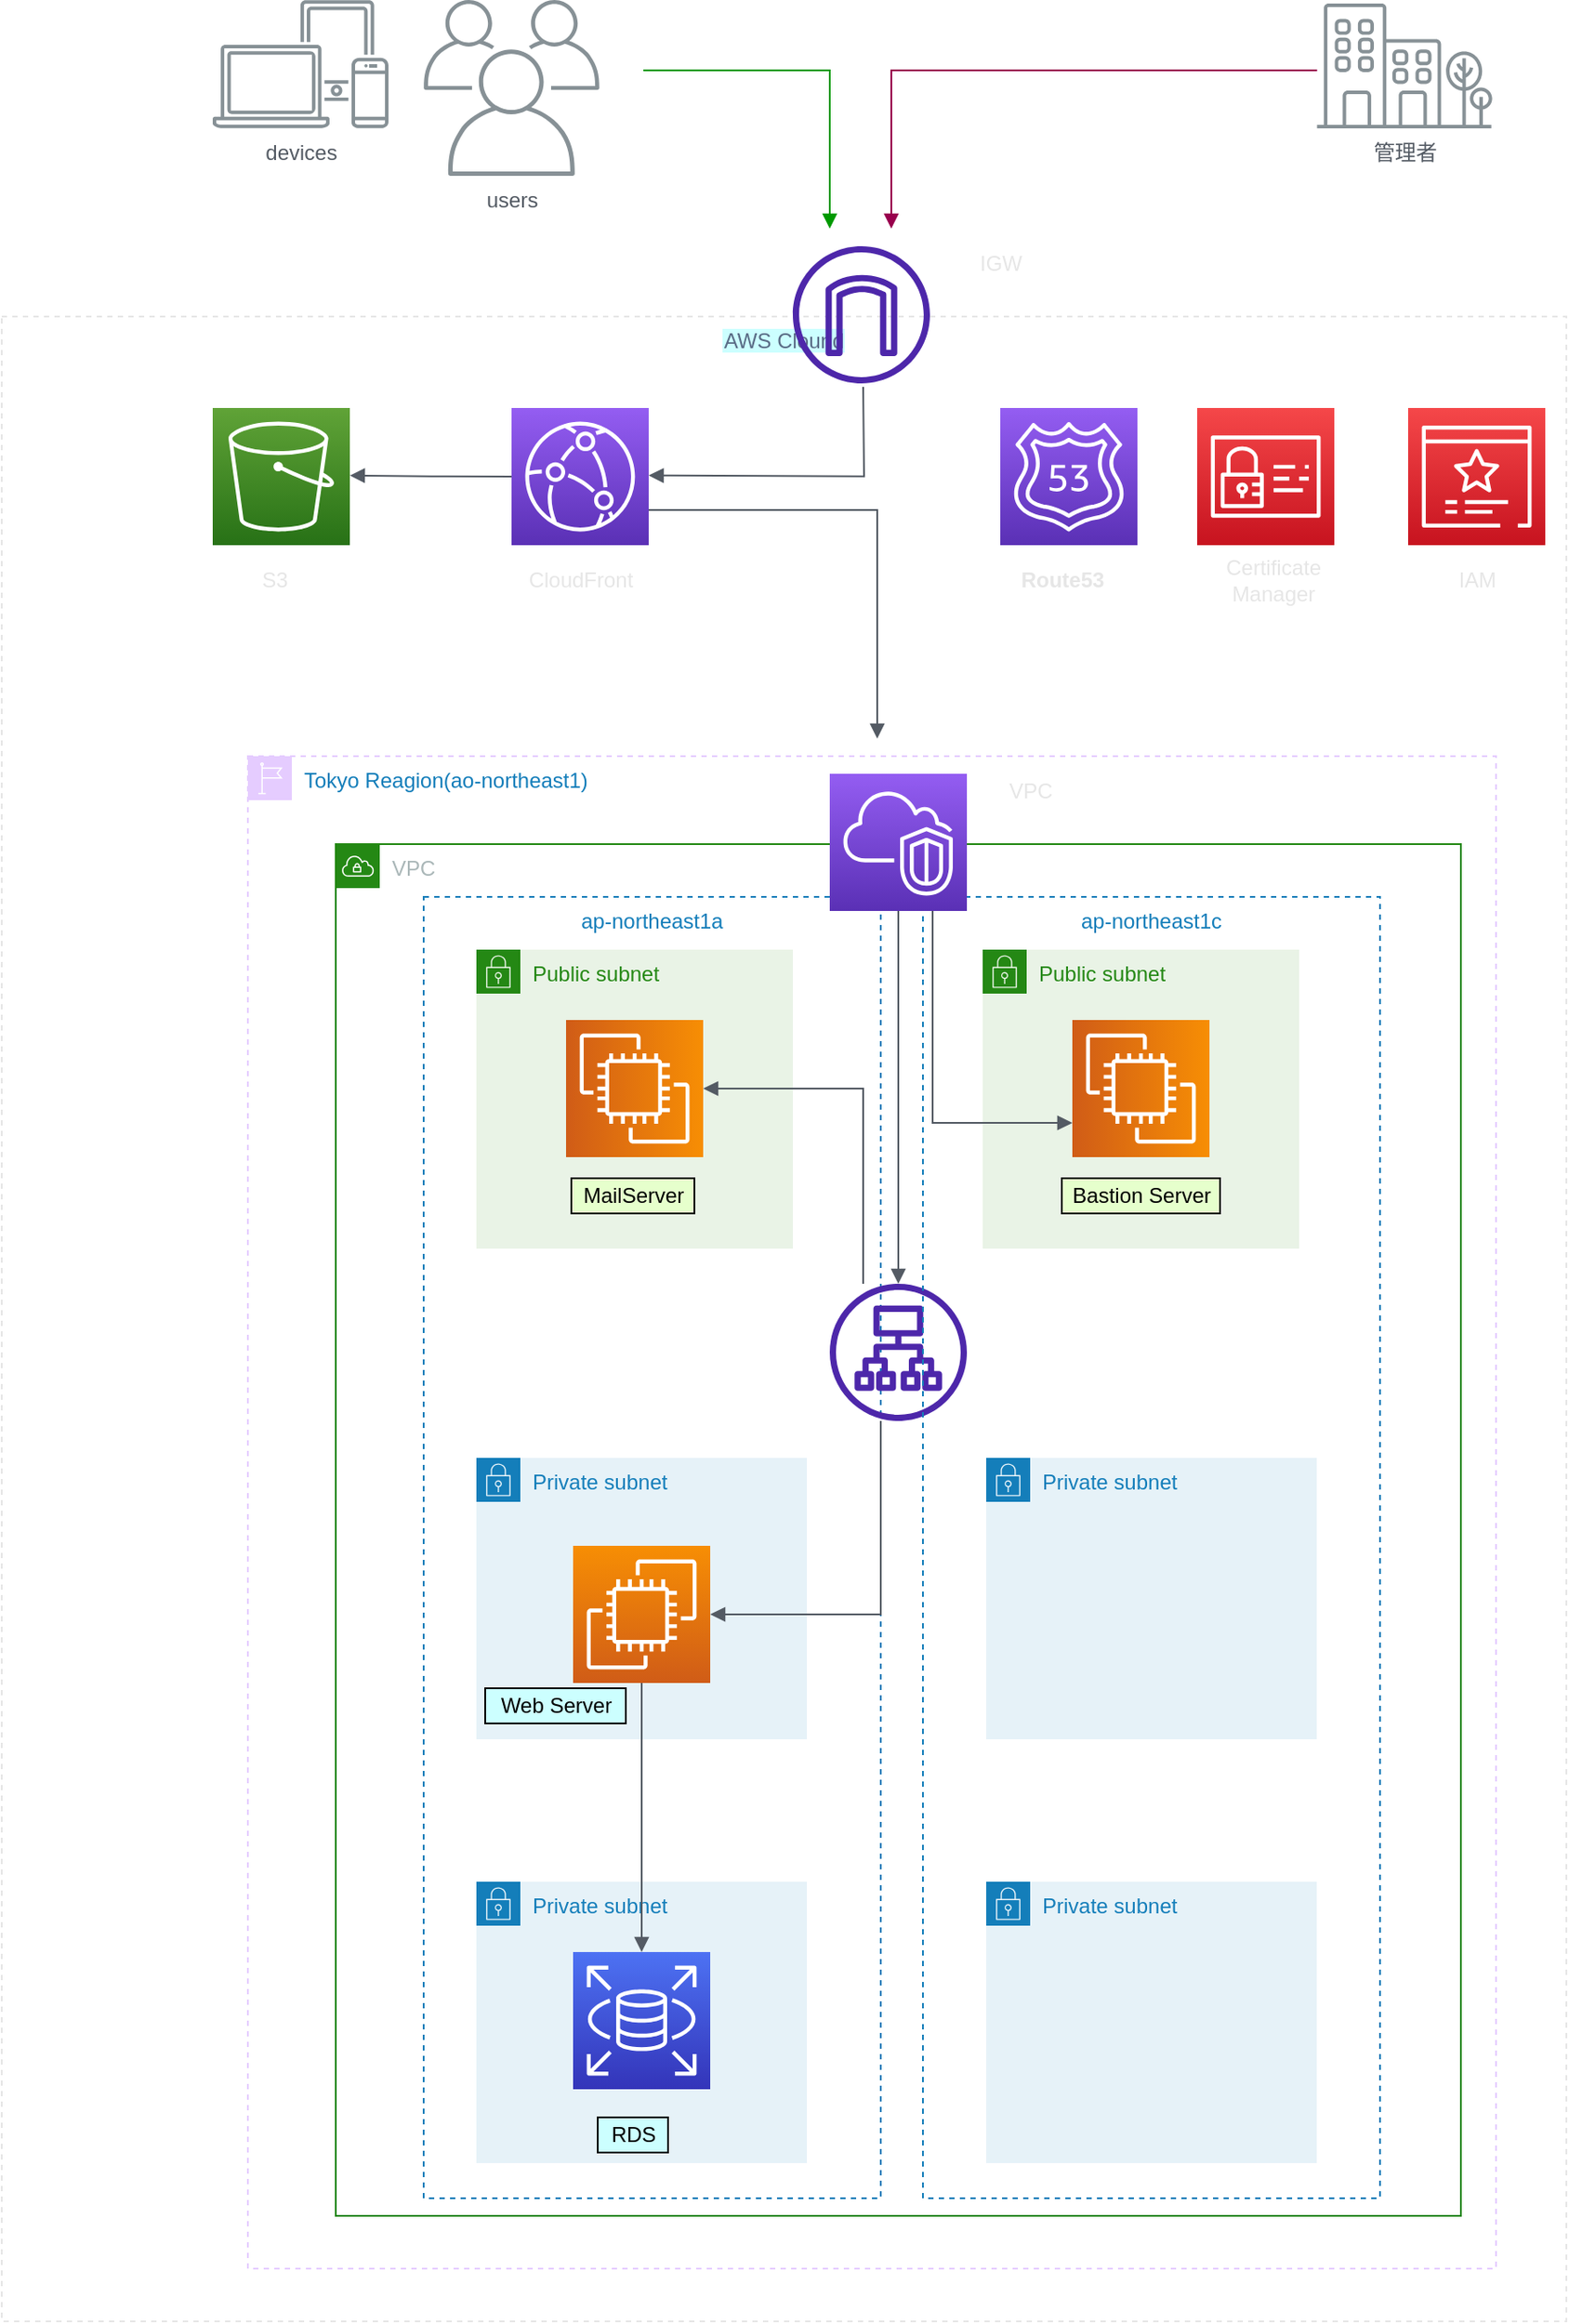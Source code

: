 <mxfile>
    <diagram id="dgOsvM067im5Tav-Uint" name="ページ1">
        <mxGraphModel dx="1858" dy="1611" grid="1" gridSize="10" guides="1" tooltips="1" connect="1" arrows="1" fold="1" page="1" pageScale="1" pageWidth="827" pageHeight="1169" math="0" shadow="0">
            <root>
                <mxCell id="0"/>
                <mxCell id="1" parent="0"/>
                <mxCell id="71" value="AWS Clound" style="fillColor=none;strokeColor=#E6E6E6;dashed=1;verticalAlign=top;fontStyle=0;fontColor=#5A6C86;labelBackgroundColor=#CCFFFF;" parent="1" vertex="1">
                    <mxGeometry x="-80" y="-570" width="890" height="1140" as="geometry"/>
                </mxCell>
                <mxCell id="55" value="ap-northeast1a" style="fillColor=none;strokeColor=#147EBA;dashed=1;verticalAlign=top;fontStyle=0;fontColor=#147EBA;" parent="1" vertex="1">
                    <mxGeometry x="160" y="-240" width="260" height="740" as="geometry"/>
                </mxCell>
                <mxCell id="6" value="" style="sketch=0;points=[[0,0,0],[0.25,0,0],[0.5,0,0],[0.75,0,0],[1,0,0],[0,1,0],[0.25,1,0],[0.5,1,0],[0.75,1,0],[1,1,0],[0,0.25,0],[0,0.5,0],[0,0.75,0],[1,0.25,0],[1,0.5,0],[1,0.75,0]];outlineConnect=0;fontColor=#232F3E;gradientColor=#60A337;gradientDirection=north;fillColor=#277116;strokeColor=#ffffff;dashed=0;verticalLabelPosition=bottom;verticalAlign=top;align=center;html=1;fontSize=12;fontStyle=0;aspect=fixed;shape=mxgraph.aws4.resourceIcon;resIcon=mxgraph.aws4.s3;" parent="1" vertex="1">
                    <mxGeometry x="40" y="-518" width="78" height="78" as="geometry"/>
                </mxCell>
                <mxCell id="25" value="" style="sketch=0;points=[[0,0,0],[0.25,0,0],[0.5,0,0],[0.75,0,0],[1,0,0],[0,1,0],[0.25,1,0],[0.5,1,0],[0.75,1,0],[1,1,0],[0,0.25,0],[0,0.5,0],[0,0.75,0],[1,0.25,0],[1,0.5,0],[1,0.75,0]];outlineConnect=0;fontColor=#232F3E;gradientColor=#945DF2;gradientDirection=north;fillColor=#5A30B5;strokeColor=#ffffff;dashed=0;verticalLabelPosition=bottom;verticalAlign=top;align=center;html=1;fontSize=12;fontStyle=0;aspect=fixed;shape=mxgraph.aws4.resourceIcon;resIcon=mxgraph.aws4.cloudfront;" parent="1" vertex="1">
                    <mxGeometry x="210" y="-518" width="78" height="78" as="geometry"/>
                </mxCell>
                <mxCell id="27" value="" style="sketch=0;points=[[0,0,0],[0.25,0,0],[0.5,0,0],[0.75,0,0],[1,0,0],[0,1,0],[0.25,1,0],[0.5,1,0],[0.75,1,0],[1,1,0],[0,0.25,0],[0,0.5,0],[0,0.75,0],[1,0.25,0],[1,0.5,0],[1,0.75,0]];outlineConnect=0;fontColor=#232F3E;gradientColor=#945DF2;gradientDirection=north;fillColor=#5A30B5;strokeColor=#ffffff;dashed=0;verticalLabelPosition=bottom;verticalAlign=top;align=center;html=1;fontSize=12;fontStyle=0;aspect=fixed;shape=mxgraph.aws4.resourceIcon;resIcon=mxgraph.aws4.route_53;" parent="1" vertex="1">
                    <mxGeometry x="488" y="-518" width="78" height="78" as="geometry"/>
                </mxCell>
                <mxCell id="29" value="" style="sketch=0;points=[[0,0,0],[0.25,0,0],[0.5,0,0],[0.75,0,0],[1,0,0],[0,1,0],[0.25,1,0],[0.5,1,0],[0.75,1,0],[1,1,0],[0,0.25,0],[0,0.5,0],[0,0.75,0],[1,0.25,0],[1,0.5,0],[1,0.75,0]];outlineConnect=0;fontColor=#232F3E;gradientColor=#F54749;gradientDirection=north;fillColor=#C7131F;strokeColor=#ffffff;dashed=0;verticalLabelPosition=bottom;verticalAlign=top;align=center;html=1;fontSize=12;fontStyle=0;aspect=fixed;shape=mxgraph.aws4.resourceIcon;resIcon=mxgraph.aws4.certificate_manager_3;" parent="1" vertex="1">
                    <mxGeometry x="720" y="-518" width="78" height="78" as="geometry"/>
                </mxCell>
                <mxCell id="30" value="" style="sketch=0;points=[[0,0,0],[0.25,0,0],[0.5,0,0],[0.75,0,0],[1,0,0],[0,1,0],[0.25,1,0],[0.5,1,0],[0.75,1,0],[1,1,0],[0,0.25,0],[0,0.5,0],[0,0.75,0],[1,0.25,0],[1,0.5,0],[1,0.75,0]];outlineConnect=0;fontColor=#232F3E;gradientColor=#F54749;gradientDirection=north;fillColor=#C7131F;strokeColor=#ffffff;dashed=0;verticalLabelPosition=bottom;verticalAlign=top;align=center;html=1;fontSize=12;fontStyle=0;aspect=fixed;shape=mxgraph.aws4.resourceIcon;resIcon=mxgraph.aws4.identity_and_access_management;" parent="1" vertex="1">
                    <mxGeometry x="600" y="-518" width="78" height="78" as="geometry"/>
                </mxCell>
                <mxCell id="32" value="" style="sketch=0;outlineConnect=0;fontColor=#232F3E;gradientColor=none;fillColor=#4D27AA;strokeColor=none;dashed=0;verticalLabelPosition=bottom;verticalAlign=top;align=center;html=1;fontSize=12;fontStyle=0;aspect=fixed;pointerEvents=1;shape=mxgraph.aws4.internet_gateway;" parent="1" vertex="1">
                    <mxGeometry x="370" y="-610" width="78" height="78" as="geometry"/>
                </mxCell>
                <mxCell id="33" value="devices" style="sketch=0;outlineConnect=0;gradientColor=none;fontColor=#545B64;strokeColor=none;fillColor=#879196;dashed=0;verticalLabelPosition=bottom;verticalAlign=top;align=center;html=1;fontSize=12;fontStyle=0;aspect=fixed;shape=mxgraph.aws4.illustration_devices;pointerEvents=1" parent="1" vertex="1">
                    <mxGeometry x="40" y="-750" width="100" height="73" as="geometry"/>
                </mxCell>
                <mxCell id="34" value="users" style="sketch=0;outlineConnect=0;gradientColor=none;fontColor=#545B64;strokeColor=none;fillColor=#879196;dashed=0;verticalLabelPosition=bottom;verticalAlign=top;align=center;html=1;fontSize=12;fontStyle=0;aspect=fixed;shape=mxgraph.aws4.illustration_users;pointerEvents=1" parent="1" vertex="1">
                    <mxGeometry x="160" y="-750" width="100" height="100" as="geometry"/>
                </mxCell>
                <mxCell id="35" value="管理者" style="sketch=0;outlineConnect=0;gradientColor=none;fontColor=#545B64;strokeColor=none;fillColor=#879196;dashed=0;verticalLabelPosition=bottom;verticalAlign=top;align=center;html=1;fontSize=12;fontStyle=0;aspect=fixed;shape=mxgraph.aws4.illustration_office_building;pointerEvents=1" parent="1" vertex="1">
                    <mxGeometry x="668" y="-748" width="100" height="71" as="geometry"/>
                </mxCell>
                <mxCell id="36" value="VPC" style="points=[[0,0],[0.25,0],[0.5,0],[0.75,0],[1,0],[1,0.25],[1,0.5],[1,0.75],[1,1],[0.75,1],[0.5,1],[0.25,1],[0,1],[0,0.75],[0,0.5],[0,0.25]];outlineConnect=0;gradientColor=none;html=1;whiteSpace=wrap;fontSize=12;fontStyle=0;container=1;pointerEvents=0;collapsible=0;recursiveResize=0;shape=mxgraph.aws4.group;grIcon=mxgraph.aws4.group_vpc;strokeColor=#248814;fillColor=none;verticalAlign=top;align=left;spacingLeft=30;fontColor=#AAB7B8;dashed=0;" parent="1" vertex="1">
                    <mxGeometry x="110" y="-270" width="640" height="780" as="geometry"/>
                </mxCell>
                <mxCell id="22" value="Public subnet" style="points=[[0,0],[0.25,0],[0.5,0],[0.75,0],[1,0],[1,0.25],[1,0.5],[1,0.75],[1,1],[0.75,1],[0.5,1],[0.25,1],[0,1],[0,0.75],[0,0.5],[0,0.25]];outlineConnect=0;gradientColor=none;html=1;whiteSpace=wrap;fontSize=12;fontStyle=0;container=1;pointerEvents=0;collapsible=0;recursiveResize=0;shape=mxgraph.aws4.group;grIcon=mxgraph.aws4.group_security_group;grStroke=0;strokeColor=#248814;fillColor=#E9F3E6;verticalAlign=top;align=left;spacingLeft=30;fontColor=#248814;dashed=0;" parent="36" vertex="1">
                    <mxGeometry x="80" y="60" width="180" height="170" as="geometry"/>
                </mxCell>
                <mxCell id="3" value="" style="sketch=0;points=[[0,0,0],[0.25,0,0],[0.5,0,0],[0.75,0,0],[1,0,0],[0,1,0],[0.25,1,0],[0.5,1,0],[0.75,1,0],[1,1,0],[0,0.25,0],[0,0.5,0],[0,0.75,0],[1,0.25,0],[1,0.5,0],[1,0.75,0]];outlineConnect=0;fontColor=#232F3E;gradientColor=#F78E04;gradientDirection=north;fillColor=#D05C17;strokeColor=#ffffff;dashed=0;verticalLabelPosition=bottom;verticalAlign=top;align=center;html=1;fontSize=12;fontStyle=0;aspect=fixed;shape=mxgraph.aws4.resourceIcon;resIcon=mxgraph.aws4.ec2;direction=south;" parent="22" vertex="1">
                    <mxGeometry x="51" y="40" width="78" height="78" as="geometry"/>
                </mxCell>
                <mxCell id="23" value="Public subnet" style="points=[[0,0],[0.25,0],[0.5,0],[0.75,0],[1,0],[1,0.25],[1,0.5],[1,0.75],[1,1],[0.75,1],[0.5,1],[0.25,1],[0,1],[0,0.75],[0,0.5],[0,0.25]];outlineConnect=0;gradientColor=none;html=1;whiteSpace=wrap;fontSize=12;fontStyle=0;container=1;pointerEvents=0;collapsible=0;recursiveResize=0;shape=mxgraph.aws4.group;grIcon=mxgraph.aws4.group_security_group;grStroke=0;strokeColor=#248814;fillColor=#E9F3E6;verticalAlign=top;align=left;spacingLeft=30;fontColor=#248814;dashed=0;" parent="36" vertex="1">
                    <mxGeometry x="368" y="60" width="180" height="170" as="geometry"/>
                </mxCell>
                <mxCell id="24" value="" style="sketch=0;points=[[0,0,0],[0.25,0,0],[0.5,0,0],[0.75,0,0],[1,0,0],[0,1,0],[0.25,1,0],[0.5,1,0],[0.75,1,0],[1,1,0],[0,0.25,0],[0,0.5,0],[0,0.75,0],[1,0.25,0],[1,0.5,0],[1,0.75,0]];outlineConnect=0;fontColor=#232F3E;gradientColor=#F78E04;gradientDirection=north;fillColor=#D05C17;strokeColor=#ffffff;dashed=0;verticalLabelPosition=bottom;verticalAlign=top;align=center;html=1;fontSize=12;fontStyle=0;aspect=fixed;shape=mxgraph.aws4.resourceIcon;resIcon=mxgraph.aws4.ec2;direction=south;" parent="23" vertex="1">
                    <mxGeometry x="51" y="40" width="78" height="78" as="geometry"/>
                </mxCell>
                <mxCell id="31" value="" style="sketch=0;outlineConnect=0;fontColor=#232F3E;gradientColor=none;fillColor=#4D27AA;strokeColor=none;dashed=0;verticalLabelPosition=bottom;verticalAlign=top;align=center;html=1;fontSize=12;fontStyle=0;aspect=fixed;pointerEvents=1;shape=mxgraph.aws4.application_load_balancer;" parent="36" vertex="1">
                    <mxGeometry x="281" y="250" width="78" height="78" as="geometry"/>
                </mxCell>
                <mxCell id="9" value="Private subnet" style="points=[[0,0],[0.25,0],[0.5,0],[0.75,0],[1,0],[1,0.25],[1,0.5],[1,0.75],[1,1],[0.75,1],[0.5,1],[0.25,1],[0,1],[0,0.75],[0,0.5],[0,0.25]];outlineConnect=0;gradientColor=none;html=1;whiteSpace=wrap;fontSize=12;fontStyle=0;container=1;pointerEvents=0;collapsible=0;recursiveResize=0;shape=mxgraph.aws4.group;grIcon=mxgraph.aws4.group_security_group;grStroke=0;strokeColor=#147EBA;fillColor=#E6F2F8;verticalAlign=top;align=left;spacingLeft=30;fontColor=#147EBA;dashed=0;" parent="36" vertex="1">
                    <mxGeometry x="80" y="349" width="188" height="160" as="geometry"/>
                </mxCell>
                <mxCell id="4" value="" style="sketch=0;points=[[0,0,0],[0.25,0,0],[0.5,0,0],[0.75,0,0],[1,0,0],[0,1,0],[0.25,1,0],[0.5,1,0],[0.75,1,0],[1,1,0],[0,0.25,0],[0,0.5,0],[0,0.75,0],[1,0.25,0],[1,0.5,0],[1,0.75,0]];outlineConnect=0;fontColor=#232F3E;gradientColor=#F78E04;gradientDirection=north;fillColor=#D05C17;strokeColor=#ffffff;dashed=0;verticalLabelPosition=bottom;verticalAlign=top;align=center;html=1;fontSize=12;fontStyle=0;aspect=fixed;shape=mxgraph.aws4.resourceIcon;resIcon=mxgraph.aws4.ec2;" parent="9" vertex="1">
                    <mxGeometry x="55" y="50" width="78" height="78" as="geometry"/>
                </mxCell>
                <mxCell id="21" value="Private subnet" style="points=[[0,0],[0.25,0],[0.5,0],[0.75,0],[1,0],[1,0.25],[1,0.5],[1,0.75],[1,1],[0.75,1],[0.5,1],[0.25,1],[0,1],[0,0.75],[0,0.5],[0,0.25]];outlineConnect=0;gradientColor=none;html=1;whiteSpace=wrap;fontSize=12;fontStyle=0;container=1;pointerEvents=0;collapsible=0;recursiveResize=0;shape=mxgraph.aws4.group;grIcon=mxgraph.aws4.group_security_group;grStroke=0;strokeColor=#147EBA;fillColor=#E6F2F8;verticalAlign=top;align=left;spacingLeft=30;fontColor=#147EBA;dashed=0;" parent="36" vertex="1">
                    <mxGeometry x="370" y="349" width="188" height="160" as="geometry"/>
                </mxCell>
                <mxCell id="20" value="Private subnet" style="points=[[0,0],[0.25,0],[0.5,0],[0.75,0],[1,0],[1,0.25],[1,0.5],[1,0.75],[1,1],[0.75,1],[0.5,1],[0.25,1],[0,1],[0,0.75],[0,0.5],[0,0.25]];outlineConnect=0;gradientColor=none;html=1;whiteSpace=wrap;fontSize=12;fontStyle=0;container=1;pointerEvents=0;collapsible=0;recursiveResize=0;shape=mxgraph.aws4.group;grIcon=mxgraph.aws4.group_security_group;grStroke=0;strokeColor=#147EBA;fillColor=#E6F2F8;verticalAlign=top;align=left;spacingLeft=30;fontColor=#147EBA;dashed=0;" parent="36" vertex="1">
                    <mxGeometry x="80" y="590" width="188" height="160" as="geometry"/>
                </mxCell>
                <mxCell id="16" value="Private subnet" style="points=[[0,0],[0.25,0],[0.5,0],[0.75,0],[1,0],[1,0.25],[1,0.5],[1,0.75],[1,1],[0.75,1],[0.5,1],[0.25,1],[0,1],[0,0.75],[0,0.5],[0,0.25]];outlineConnect=0;gradientColor=none;html=1;whiteSpace=wrap;fontSize=12;fontStyle=0;container=1;pointerEvents=0;collapsible=0;recursiveResize=0;shape=mxgraph.aws4.group;grIcon=mxgraph.aws4.group_security_group;grStroke=0;strokeColor=#147EBA;fillColor=#E6F2F8;verticalAlign=top;align=left;spacingLeft=30;fontColor=#147EBA;dashed=0;" parent="36" vertex="1">
                    <mxGeometry x="370" y="590" width="188" height="160" as="geometry"/>
                </mxCell>
                <mxCell id="48" value="" style="edgeStyle=orthogonalEdgeStyle;html=1;endArrow=block;elbow=vertical;startArrow=none;endFill=1;strokeColor=#545B64;rounded=0;fillColor=#336600;" parent="36" source="31" target="4" edge="1">
                    <mxGeometry width="100" relative="1" as="geometry">
                        <mxPoint x="220" y="390" as="sourcePoint"/>
                        <mxPoint x="320" y="390" as="targetPoint"/>
                        <Array as="points">
                            <mxPoint x="310" y="438"/>
                        </Array>
                    </mxGeometry>
                </mxCell>
                <mxCell id="50" value="" style="edgeStyle=orthogonalEdgeStyle;html=1;endArrow=none;elbow=vertical;startArrow=block;startFill=1;strokeColor=#545B64;rounded=0;fillColor=#336600;" parent="36" source="3" target="31" edge="1">
                    <mxGeometry width="100" relative="1" as="geometry">
                        <mxPoint x="220" y="260" as="sourcePoint"/>
                        <mxPoint x="320" y="260" as="targetPoint"/>
                        <Array as="points">
                            <mxPoint x="300" y="139"/>
                        </Array>
                    </mxGeometry>
                </mxCell>
                <mxCell id="56" value="ap-northeast1c" style="fillColor=none;strokeColor=#147EBA;dashed=1;verticalAlign=top;fontStyle=0;fontColor=#147EBA;" parent="36" vertex="1">
                    <mxGeometry x="334" y="30" width="260" height="740" as="geometry"/>
                </mxCell>
                <mxCell id="38" value="" style="edgeStyle=orthogonalEdgeStyle;html=1;endArrow=none;elbow=vertical;startArrow=block;startFill=1;strokeColor=#009900;rounded=0;fillColor=#336600;" parent="1" edge="1">
                    <mxGeometry width="100" relative="1" as="geometry">
                        <mxPoint x="391" y="-620" as="sourcePoint"/>
                        <mxPoint x="285" y="-710" as="targetPoint"/>
                        <Array as="points">
                            <mxPoint x="391" y="-710"/>
                        </Array>
                    </mxGeometry>
                </mxCell>
                <mxCell id="39" value="" style="edgeStyle=orthogonalEdgeStyle;html=1;endArrow=none;elbow=vertical;startArrow=block;startFill=1;strokeColor=#99004D;rounded=0;" parent="1" target="35" edge="1">
                    <mxGeometry width="100" relative="1" as="geometry">
                        <mxPoint x="426" y="-620" as="sourcePoint"/>
                        <mxPoint x="320.0" y="-710" as="targetPoint"/>
                        <Array as="points">
                            <mxPoint x="426" y="-710"/>
                        </Array>
                    </mxGeometry>
                </mxCell>
                <mxCell id="41" value="" style="edgeStyle=orthogonalEdgeStyle;html=1;endArrow=none;elbow=vertical;startArrow=block;startFill=1;strokeColor=#545B64;rounded=0;fillColor=#336600;" parent="1" edge="1">
                    <mxGeometry width="100" relative="1" as="geometry">
                        <mxPoint x="288" y="-479.62" as="sourcePoint"/>
                        <mxPoint x="410" y="-530" as="targetPoint"/>
                    </mxGeometry>
                </mxCell>
                <mxCell id="43" value="" style="edgeStyle=orthogonalEdgeStyle;html=1;endArrow=none;elbow=vertical;startArrow=block;startFill=1;strokeColor=#545B64;rounded=0;fillColor=#336600;" parent="1" target="25" edge="1">
                    <mxGeometry width="100" relative="1" as="geometry">
                        <mxPoint x="118" y="-479.62" as="sourcePoint"/>
                        <mxPoint x="240.0" y="-530" as="targetPoint"/>
                    </mxGeometry>
                </mxCell>
                <mxCell id="44" value="" style="edgeStyle=orthogonalEdgeStyle;html=1;endArrow=block;elbow=vertical;startArrow=none;endFill=1;strokeColor=#545B64;rounded=0;fillColor=#336600;" parent="1" edge="1">
                    <mxGeometry width="100" relative="1" as="geometry">
                        <mxPoint x="288" y="-460" as="sourcePoint"/>
                        <mxPoint x="418" y="-330" as="targetPoint"/>
                        <Array as="points">
                            <mxPoint x="348" y="-460"/>
                            <mxPoint x="348" y="-460"/>
                        </Array>
                    </mxGeometry>
                </mxCell>
                <mxCell id="47" value="" style="edgeStyle=orthogonalEdgeStyle;html=1;endArrow=block;elbow=vertical;startArrow=none;endFill=1;strokeColor=#545B64;rounded=0;fillColor=#336600;exitX=0.5;exitY=1;exitDx=0;exitDy=0;exitPerimeter=0;" parent="1" source="26" edge="1">
                    <mxGeometry width="100" relative="1" as="geometry">
                        <mxPoint x="430" y="-220" as="sourcePoint"/>
                        <mxPoint x="430" y="-20" as="targetPoint"/>
                    </mxGeometry>
                </mxCell>
                <mxCell id="51" value="" style="edgeStyle=orthogonalEdgeStyle;html=1;endArrow=block;elbow=vertical;startArrow=none;endFill=1;strokeColor=#545B64;rounded=0;fillColor=#336600;entryX=0.75;entryY=1;entryDx=0;entryDy=0;entryPerimeter=0;exitX=0.75;exitY=1;exitDx=0;exitDy=0;exitPerimeter=0;" parent="1" source="26" target="24" edge="1">
                    <mxGeometry width="100" relative="1" as="geometry">
                        <mxPoint x="330" y="-110" as="sourcePoint"/>
                        <mxPoint x="430" y="-110" as="targetPoint"/>
                    </mxGeometry>
                </mxCell>
                <mxCell id="57" value="Tokyo Reagion(ao-northeast1)" style="points=[[0,0],[0.25,0],[0.5,0],[0.75,0],[1,0],[1,0.25],[1,0.5],[1,0.75],[1,1],[0.75,1],[0.5,1],[0.25,1],[0,1],[0,0.75],[0,0.5],[0,0.25]];outlineConnect=0;gradientColor=none;html=1;whiteSpace=wrap;fontSize=12;fontStyle=0;container=1;pointerEvents=0;collapsible=0;recursiveResize=0;shape=mxgraph.aws4.group;grIcon=mxgraph.aws4.group_region;strokeColor=#E5CCFF;fillColor=none;verticalAlign=top;align=left;spacingLeft=30;fontColor=#147EBA;dashed=1;" parent="1" vertex="1">
                    <mxGeometry x="60" y="-320" width="710" height="860" as="geometry"/>
                </mxCell>
                <mxCell id="61" value="&lt;font color=&quot;#000000&quot;&gt;Bastion Server&lt;/font&gt;" style="text;html=1;align=center;verticalAlign=middle;resizable=0;points=[];autosize=1;strokeColor=#000000;fillColor=#E6FFCC;" parent="57" vertex="1">
                    <mxGeometry x="463" y="240" width="90" height="20" as="geometry"/>
                </mxCell>
                <mxCell id="63" value="&lt;span style=&quot;background-color: rgb(204 , 255 , 255)&quot;&gt;&lt;font color=&quot;#000000&quot;&gt;RDS&lt;/font&gt;&lt;/span&gt;" style="text;html=1;align=center;verticalAlign=middle;resizable=0;points=[];autosize=1;strokeColor=#000000;fillColor=#CCFFFF;" parent="57" vertex="1">
                    <mxGeometry x="199" y="774" width="40" height="20" as="geometry"/>
                </mxCell>
                <mxCell id="59" value="&lt;font style=&quot;background-color: rgb(230 , 255 , 204)&quot; color=&quot;#000000&quot;&gt;MailServer&lt;/font&gt;" style="text;html=1;align=center;verticalAlign=middle;resizable=0;points=[];autosize=1;strokeColor=#000000;fillColor=#E6FFCC;" parent="57" vertex="1">
                    <mxGeometry x="184" y="240" width="70" height="20" as="geometry"/>
                </mxCell>
                <mxCell id="5" value="" style="sketch=0;points=[[0,0,0],[0.25,0,0],[0.5,0,0],[0.75,0,0],[1,0,0],[0,1,0],[0.25,1,0],[0.5,1,0],[0.75,1,0],[1,1,0],[0,0.25,0],[0,0.5,0],[0,0.75,0],[1,0.25,0],[1,0.5,0],[1,0.75,0]];outlineConnect=0;fontColor=#232F3E;gradientColor=#4D72F3;gradientDirection=north;fillColor=#3334B9;strokeColor=#ffffff;dashed=0;verticalLabelPosition=bottom;verticalAlign=top;align=center;html=1;fontSize=12;fontStyle=0;aspect=fixed;shape=mxgraph.aws4.resourceIcon;resIcon=mxgraph.aws4.rds;" parent="57" vertex="1">
                    <mxGeometry x="185" y="680" width="78" height="78" as="geometry"/>
                </mxCell>
                <mxCell id="70" value="&lt;font color=&quot;#e6e6e6&quot;&gt;VPC&lt;/font&gt;" style="text;html=1;align=center;verticalAlign=middle;resizable=0;points=[];autosize=1;strokeColor=none;fillColor=none;fontColor=#000000;" parent="57" vertex="1">
                    <mxGeometry x="425" y="10" width="40" height="20" as="geometry"/>
                </mxCell>
                <mxCell id="62" value="&lt;font color=&quot;#000000&quot; style=&quot;background-color: rgb(204 , 255 , 255)&quot;&gt;Web Server&lt;/font&gt;" style="text;html=1;align=center;verticalAlign=middle;resizable=0;points=[];autosize=1;strokeColor=#000000;fillColor=#CCFFFF;" parent="1" vertex="1">
                    <mxGeometry x="195" y="210" width="80" height="20" as="geometry"/>
                </mxCell>
                <mxCell id="26" value="" style="sketch=0;points=[[0,0,0],[0.25,0,0],[0.5,0,0],[0.75,0,0],[1,0,0],[0,1,0],[0.25,1,0],[0.5,1,0],[0.75,1,0],[1,1,0],[0,0.25,0],[0,0.5,0],[0,0.75,0],[1,0.25,0],[1,0.5,0],[1,0.75,0]];outlineConnect=0;fontColor=#232F3E;gradientColor=#945DF2;gradientDirection=north;fillColor=#5A30B5;strokeColor=#ffffff;dashed=0;verticalLabelPosition=bottom;verticalAlign=top;align=center;html=1;fontSize=12;fontStyle=0;aspect=fixed;shape=mxgraph.aws4.resourceIcon;resIcon=mxgraph.aws4.vpc;" parent="1" vertex="1">
                    <mxGeometry x="391" y="-310" width="78" height="78" as="geometry"/>
                </mxCell>
                <mxCell id="49" value="" style="edgeStyle=orthogonalEdgeStyle;html=1;endArrow=block;elbow=vertical;startArrow=none;endFill=1;strokeColor=#545B64;rounded=0;fillColor=#336600;" parent="1" source="4" target="5" edge="1">
                    <mxGeometry width="100" relative="1" as="geometry">
                        <mxPoint x="270" y="280" as="sourcePoint"/>
                        <mxPoint x="370" y="280" as="targetPoint"/>
                    </mxGeometry>
                </mxCell>
                <mxCell id="64" value="&lt;font color=&quot;#e6e6e6&quot;&gt;S3&lt;/font&gt;" style="text;html=1;align=center;verticalAlign=middle;resizable=0;points=[];autosize=1;strokeColor=none;fillColor=none;fontColor=#000000;" parent="1" vertex="1">
                    <mxGeometry x="60" y="-430" width="30" height="20" as="geometry"/>
                </mxCell>
                <mxCell id="65" value="&lt;font color=&quot;#e6e6e6&quot;&gt;CloudFront&lt;/font&gt;" style="text;html=1;align=center;verticalAlign=middle;resizable=0;points=[];autosize=1;strokeColor=none;fillColor=none;fontColor=#000000;" parent="1" vertex="1">
                    <mxGeometry x="214" y="-430" width="70" height="20" as="geometry"/>
                </mxCell>
                <mxCell id="66" value="&lt;font color=&quot;#e6e6e6&quot;&gt;Route53&lt;/font&gt;" style="text;html=1;align=center;verticalAlign=middle;resizable=0;points=[];autosize=1;strokeColor=none;fillColor=none;fontColor=#000000;fontStyle=1" parent="1" vertex="1">
                    <mxGeometry x="493" y="-430" width="60" height="20" as="geometry"/>
                </mxCell>
                <mxCell id="67" value="&lt;font color=&quot;#e6e6e6&quot;&gt;Certificate&lt;br&gt;Manager&lt;br&gt;&lt;/font&gt;" style="text;html=1;align=center;verticalAlign=middle;resizable=0;points=[];autosize=1;strokeColor=none;fillColor=none;fontColor=#000000;" parent="1" vertex="1">
                    <mxGeometry x="608" y="-435" width="70" height="30" as="geometry"/>
                </mxCell>
                <mxCell id="68" value="&lt;font color=&quot;#e6e6e6&quot;&gt;IAM&lt;/font&gt;" style="text;html=1;align=center;verticalAlign=middle;resizable=0;points=[];autosize=1;strokeColor=none;fillColor=none;fontColor=#000000;" parent="1" vertex="1">
                    <mxGeometry x="739" y="-430" width="40" height="20" as="geometry"/>
                </mxCell>
                <mxCell id="69" value="&lt;font color=&quot;#e6e6e6&quot;&gt;IGW&lt;/font&gt;" style="text;html=1;align=center;verticalAlign=middle;resizable=0;points=[];autosize=1;strokeColor=none;fillColor=none;fontColor=#000000;" parent="1" vertex="1">
                    <mxGeometry x="468" y="-610" width="40" height="20" as="geometry"/>
                </mxCell>
            </root>
        </mxGraphModel>
    </diagram>
</mxfile>